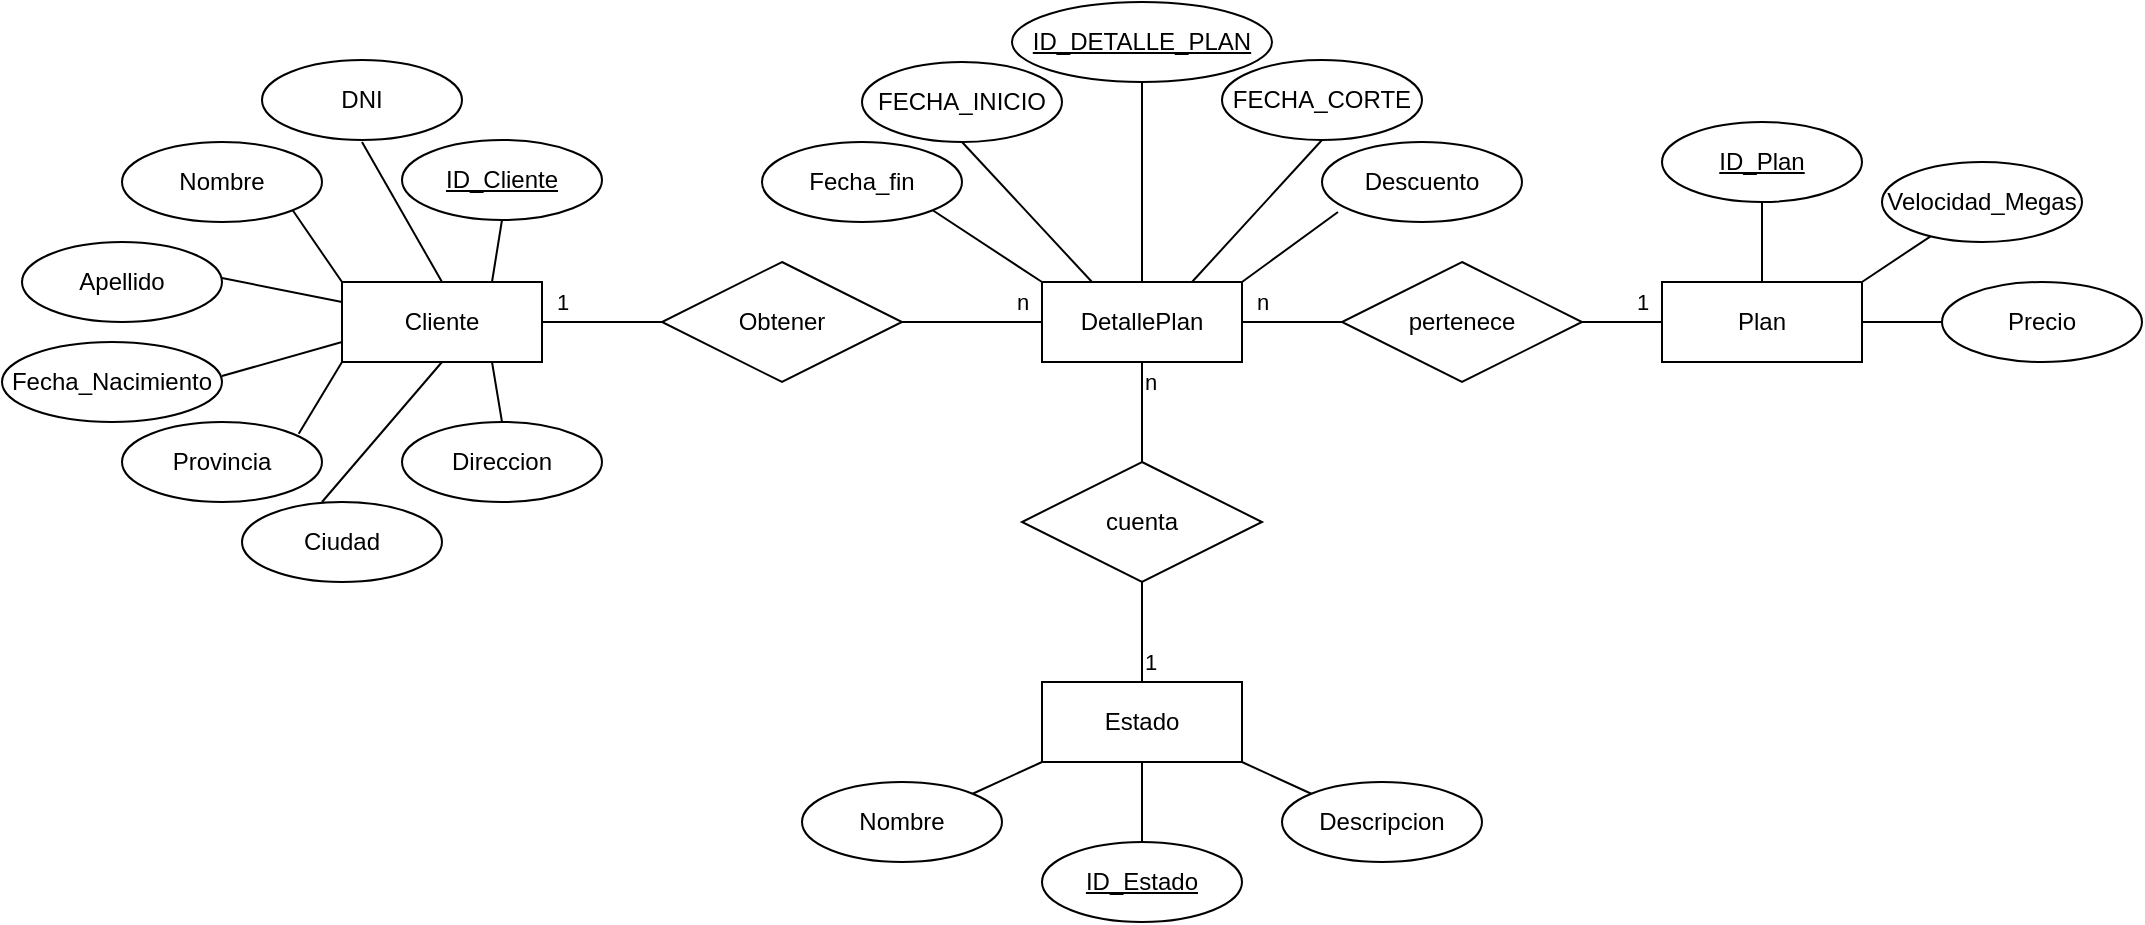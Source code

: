 <mxfile version="24.3.1" type="device">
  <diagram name="Página-1" id="aAVNwj9RUjulyOsycIOe">
    <mxGraphModel dx="2163" dy="761" grid="1" gridSize="10" guides="1" tooltips="1" connect="1" arrows="1" fold="1" page="1" pageScale="1" pageWidth="827" pageHeight="1169" math="0" shadow="0">
      <root>
        <mxCell id="0" />
        <mxCell id="1" parent="0" />
        <mxCell id="7g8Oivj_jU1jaNTbHxk_-7" style="rounded=0;orthogonalLoop=1;jettySize=auto;html=1;entryX=0;entryY=0.5;entryDx=0;entryDy=0;endArrow=none;endFill=0;" edge="1" parent="1" source="7g8Oivj_jU1jaNTbHxk_-1" target="7g8Oivj_jU1jaNTbHxk_-5">
          <mxGeometry relative="1" as="geometry" />
        </mxCell>
        <mxCell id="7g8Oivj_jU1jaNTbHxk_-57" value="1" style="edgeLabel;html=1;align=center;verticalAlign=middle;resizable=0;points=[];" vertex="1" connectable="0" parent="7g8Oivj_jU1jaNTbHxk_-7">
          <mxGeometry x="0.167" y="-3" relative="1" as="geometry">
            <mxPoint x="-25" y="-13" as="offset" />
          </mxGeometry>
        </mxCell>
        <mxCell id="7g8Oivj_jU1jaNTbHxk_-58" value="n" style="edgeLabel;html=1;align=center;verticalAlign=middle;resizable=0;points=[];" vertex="1" connectable="0" parent="7g8Oivj_jU1jaNTbHxk_-7">
          <mxGeometry x="-0.433" y="1" relative="1" as="geometry">
            <mxPoint x="223" y="-9" as="offset" />
          </mxGeometry>
        </mxCell>
        <mxCell id="7g8Oivj_jU1jaNTbHxk_-1" value="Cliente" style="whiteSpace=wrap;html=1;align=center;" vertex="1" parent="1">
          <mxGeometry x="10" y="280" width="100" height="40" as="geometry" />
        </mxCell>
        <mxCell id="7g8Oivj_jU1jaNTbHxk_-9" style="edgeStyle=none;rounded=0;orthogonalLoop=1;jettySize=auto;html=1;exitX=1;exitY=0.5;exitDx=0;exitDy=0;entryX=0;entryY=0.5;entryDx=0;entryDy=0;endArrow=none;endFill=0;" edge="1" parent="1" source="7g8Oivj_jU1jaNTbHxk_-2" target="7g8Oivj_jU1jaNTbHxk_-6">
          <mxGeometry relative="1" as="geometry" />
        </mxCell>
        <mxCell id="7g8Oivj_jU1jaNTbHxk_-59" value="n" style="edgeLabel;html=1;align=center;verticalAlign=middle;resizable=0;points=[];" vertex="1" connectable="0" parent="7g8Oivj_jU1jaNTbHxk_-9">
          <mxGeometry x="-0.44" relative="1" as="geometry">
            <mxPoint x="-4" y="-10" as="offset" />
          </mxGeometry>
        </mxCell>
        <mxCell id="7g8Oivj_jU1jaNTbHxk_-54" style="edgeStyle=none;rounded=0;orthogonalLoop=1;jettySize=auto;html=1;entryX=0.5;entryY=1;entryDx=0;entryDy=0;endArrow=none;endFill=0;" edge="1" parent="1" source="7g8Oivj_jU1jaNTbHxk_-2" target="7g8Oivj_jU1jaNTbHxk_-51">
          <mxGeometry relative="1" as="geometry" />
        </mxCell>
        <mxCell id="7g8Oivj_jU1jaNTbHxk_-2" value="DetallePlan" style="whiteSpace=wrap;html=1;align=center;" vertex="1" parent="1">
          <mxGeometry x="360" y="280" width="100" height="40" as="geometry" />
        </mxCell>
        <mxCell id="7g8Oivj_jU1jaNTbHxk_-47" style="edgeStyle=none;rounded=0;orthogonalLoop=1;jettySize=auto;html=1;entryX=0.5;entryY=1;entryDx=0;entryDy=0;endArrow=none;endFill=0;" edge="1" parent="1" source="7g8Oivj_jU1jaNTbHxk_-3" target="7g8Oivj_jU1jaNTbHxk_-33">
          <mxGeometry relative="1" as="geometry" />
        </mxCell>
        <mxCell id="7g8Oivj_jU1jaNTbHxk_-3" value="Plan" style="whiteSpace=wrap;html=1;align=center;" vertex="1" parent="1">
          <mxGeometry x="670" y="280" width="100" height="40" as="geometry" />
        </mxCell>
        <mxCell id="7g8Oivj_jU1jaNTbHxk_-27" style="edgeStyle=none;rounded=0;orthogonalLoop=1;jettySize=auto;html=1;exitX=0.5;exitY=0;exitDx=0;exitDy=0;entryX=0.5;entryY=1;entryDx=0;entryDy=0;endArrow=none;endFill=0;" edge="1" parent="1" source="7g8Oivj_jU1jaNTbHxk_-4" target="7g8Oivj_jU1jaNTbHxk_-11">
          <mxGeometry relative="1" as="geometry" />
        </mxCell>
        <mxCell id="7g8Oivj_jU1jaNTbHxk_-4" value="Estado" style="whiteSpace=wrap;html=1;align=center;" vertex="1" parent="1">
          <mxGeometry x="360" y="480" width="100" height="40" as="geometry" />
        </mxCell>
        <mxCell id="7g8Oivj_jU1jaNTbHxk_-8" style="edgeStyle=none;rounded=0;orthogonalLoop=1;jettySize=auto;html=1;exitX=1;exitY=0.5;exitDx=0;exitDy=0;entryX=0;entryY=0.5;entryDx=0;entryDy=0;endArrow=none;endFill=0;" edge="1" parent="1" source="7g8Oivj_jU1jaNTbHxk_-5" target="7g8Oivj_jU1jaNTbHxk_-2">
          <mxGeometry relative="1" as="geometry" />
        </mxCell>
        <mxCell id="7g8Oivj_jU1jaNTbHxk_-5" value="Obtener" style="shape=rhombus;perimeter=rhombusPerimeter;whiteSpace=wrap;html=1;align=center;" vertex="1" parent="1">
          <mxGeometry x="170" y="270" width="120" height="60" as="geometry" />
        </mxCell>
        <mxCell id="7g8Oivj_jU1jaNTbHxk_-10" style="edgeStyle=none;rounded=0;orthogonalLoop=1;jettySize=auto;html=1;exitX=1;exitY=0.5;exitDx=0;exitDy=0;entryX=0;entryY=0.5;entryDx=0;entryDy=0;endArrow=none;endFill=0;" edge="1" parent="1" source="7g8Oivj_jU1jaNTbHxk_-6" target="7g8Oivj_jU1jaNTbHxk_-3">
          <mxGeometry relative="1" as="geometry" />
        </mxCell>
        <mxCell id="7g8Oivj_jU1jaNTbHxk_-60" value="1" style="edgeLabel;html=1;align=center;verticalAlign=middle;resizable=0;points=[];" vertex="1" connectable="0" parent="7g8Oivj_jU1jaNTbHxk_-10">
          <mxGeometry x="0.05" y="-2" relative="1" as="geometry">
            <mxPoint x="9" y="-12" as="offset" />
          </mxGeometry>
        </mxCell>
        <mxCell id="7g8Oivj_jU1jaNTbHxk_-6" value="pertenece" style="shape=rhombus;perimeter=rhombusPerimeter;whiteSpace=wrap;html=1;align=center;" vertex="1" parent="1">
          <mxGeometry x="510" y="270" width="120" height="60" as="geometry" />
        </mxCell>
        <mxCell id="7g8Oivj_jU1jaNTbHxk_-28" style="edgeStyle=none;rounded=0;orthogonalLoop=1;jettySize=auto;html=1;exitX=0.5;exitY=0;exitDx=0;exitDy=0;entryX=0.5;entryY=1;entryDx=0;entryDy=0;endArrow=none;endFill=0;" edge="1" parent="1" source="7g8Oivj_jU1jaNTbHxk_-11" target="7g8Oivj_jU1jaNTbHxk_-2">
          <mxGeometry relative="1" as="geometry">
            <Array as="points" />
          </mxGeometry>
        </mxCell>
        <mxCell id="7g8Oivj_jU1jaNTbHxk_-61" value="1" style="edgeLabel;html=1;align=center;verticalAlign=middle;resizable=0;points=[];" vertex="1" connectable="0" parent="7g8Oivj_jU1jaNTbHxk_-28">
          <mxGeometry x="0.24" y="2" relative="1" as="geometry">
            <mxPoint x="6" y="131" as="offset" />
          </mxGeometry>
        </mxCell>
        <mxCell id="7g8Oivj_jU1jaNTbHxk_-62" value="n" style="edgeLabel;html=1;align=center;verticalAlign=middle;resizable=0;points=[];" vertex="1" connectable="0" parent="7g8Oivj_jU1jaNTbHxk_-28">
          <mxGeometry x="-0.04" y="-2" relative="1" as="geometry">
            <mxPoint x="2" y="-16" as="offset" />
          </mxGeometry>
        </mxCell>
        <mxCell id="7g8Oivj_jU1jaNTbHxk_-11" value="cuenta" style="shape=rhombus;perimeter=rhombusPerimeter;whiteSpace=wrap;html=1;align=center;" vertex="1" parent="1">
          <mxGeometry x="350" y="370" width="120" height="60" as="geometry" />
        </mxCell>
        <mxCell id="7g8Oivj_jU1jaNTbHxk_-22" style="edgeStyle=none;rounded=0;orthogonalLoop=1;jettySize=auto;html=1;exitX=0.5;exitY=1;exitDx=0;exitDy=0;entryX=0.5;entryY=0;entryDx=0;entryDy=0;endArrow=none;endFill=0;" edge="1" parent="1" target="7g8Oivj_jU1jaNTbHxk_-1">
          <mxGeometry relative="1" as="geometry">
            <mxPoint x="20" y="210" as="sourcePoint" />
          </mxGeometry>
        </mxCell>
        <mxCell id="7g8Oivj_jU1jaNTbHxk_-21" style="edgeStyle=none;rounded=0;orthogonalLoop=1;jettySize=auto;html=1;exitX=1;exitY=1;exitDx=0;exitDy=0;entryX=0;entryY=0;entryDx=0;entryDy=0;endArrow=none;endFill=0;" edge="1" parent="1" target="7g8Oivj_jU1jaNTbHxk_-1">
          <mxGeometry relative="1" as="geometry">
            <mxPoint x="-14.645" y="244.142" as="sourcePoint" />
          </mxGeometry>
        </mxCell>
        <mxCell id="7g8Oivj_jU1jaNTbHxk_-23" style="edgeStyle=none;rounded=0;orthogonalLoop=1;jettySize=auto;html=1;exitX=1;exitY=0.5;exitDx=0;exitDy=0;entryX=0;entryY=0.25;entryDx=0;entryDy=0;endArrow=none;endFill=0;" edge="1" parent="1" target="7g8Oivj_jU1jaNTbHxk_-1">
          <mxGeometry relative="1" as="geometry">
            <mxPoint x="-50" y="278" as="sourcePoint" />
          </mxGeometry>
        </mxCell>
        <mxCell id="7g8Oivj_jU1jaNTbHxk_-25" style="edgeStyle=none;rounded=0;orthogonalLoop=1;jettySize=auto;html=1;exitX=1;exitY=0;exitDx=0;exitDy=0;entryX=0;entryY=1;entryDx=0;entryDy=0;endArrow=none;endFill=0;" edge="1" parent="1" target="7g8Oivj_jU1jaNTbHxk_-1">
          <mxGeometry relative="1" as="geometry">
            <mxPoint x="-11.645" y="355.858" as="sourcePoint" />
          </mxGeometry>
        </mxCell>
        <mxCell id="7g8Oivj_jU1jaNTbHxk_-26" style="edgeStyle=none;rounded=0;orthogonalLoop=1;jettySize=auto;html=1;exitX=0.4;exitY=0;exitDx=0;exitDy=0;entryX=0.5;entryY=1;entryDx=0;entryDy=0;endArrow=none;endFill=0;exitPerimeter=0;" edge="1" parent="1" source="7g8Oivj_jU1jaNTbHxk_-38" target="7g8Oivj_jU1jaNTbHxk_-1">
          <mxGeometry relative="1" as="geometry">
            <mxPoint x="60" y="350" as="sourcePoint" />
          </mxGeometry>
        </mxCell>
        <mxCell id="7g8Oivj_jU1jaNTbHxk_-24" style="edgeStyle=none;rounded=0;orthogonalLoop=1;jettySize=auto;html=1;exitX=1;exitY=0.5;exitDx=0;exitDy=0;entryX=0;entryY=0.75;entryDx=0;entryDy=0;endArrow=none;endFill=0;" edge="1" parent="1" target="7g8Oivj_jU1jaNTbHxk_-1">
          <mxGeometry relative="1" as="geometry">
            <mxPoint x="-50" y="327" as="sourcePoint" />
          </mxGeometry>
        </mxCell>
        <mxCell id="7g8Oivj_jU1jaNTbHxk_-50" style="edgeStyle=none;rounded=0;orthogonalLoop=1;jettySize=auto;html=1;entryX=1;entryY=0;entryDx=0;entryDy=0;endArrow=none;endFill=0;exitX=0.08;exitY=0.875;exitDx=0;exitDy=0;exitPerimeter=0;" edge="1" parent="1" source="7g8Oivj_jU1jaNTbHxk_-29" target="7g8Oivj_jU1jaNTbHxk_-2">
          <mxGeometry relative="1" as="geometry">
            <mxPoint x="500" y="270" as="sourcePoint" />
          </mxGeometry>
        </mxCell>
        <mxCell id="7g8Oivj_jU1jaNTbHxk_-29" value="Descuento" style="ellipse;whiteSpace=wrap;html=1;align=center;" vertex="1" parent="1">
          <mxGeometry x="500" y="210" width="100" height="40" as="geometry" />
        </mxCell>
        <mxCell id="7g8Oivj_jU1jaNTbHxk_-49" style="edgeStyle=none;rounded=0;orthogonalLoop=1;jettySize=auto;html=1;exitX=0;exitY=0.5;exitDx=0;exitDy=0;entryX=1;entryY=0.5;entryDx=0;entryDy=0;endArrow=none;endFill=0;" edge="1" parent="1" source="7g8Oivj_jU1jaNTbHxk_-30" target="7g8Oivj_jU1jaNTbHxk_-3">
          <mxGeometry relative="1" as="geometry" />
        </mxCell>
        <mxCell id="7g8Oivj_jU1jaNTbHxk_-30" value="Precio" style="ellipse;whiteSpace=wrap;html=1;align=center;" vertex="1" parent="1">
          <mxGeometry x="810" y="280" width="100" height="40" as="geometry" />
        </mxCell>
        <mxCell id="7g8Oivj_jU1jaNTbHxk_-48" style="edgeStyle=none;rounded=0;orthogonalLoop=1;jettySize=auto;html=1;endArrow=none;endFill=0;entryX=1;entryY=0;entryDx=0;entryDy=0;" edge="1" parent="1" source="7g8Oivj_jU1jaNTbHxk_-31" target="7g8Oivj_jU1jaNTbHxk_-3">
          <mxGeometry relative="1" as="geometry">
            <mxPoint x="760" y="270" as="targetPoint" />
          </mxGeometry>
        </mxCell>
        <mxCell id="7g8Oivj_jU1jaNTbHxk_-31" value="Velocidad_Megas" style="ellipse;whiteSpace=wrap;html=1;align=center;" vertex="1" parent="1">
          <mxGeometry x="780" y="220" width="100" height="40" as="geometry" />
        </mxCell>
        <mxCell id="7g8Oivj_jU1jaNTbHxk_-33" value="ID_Plan" style="ellipse;whiteSpace=wrap;html=1;align=center;fontStyle=4;" vertex="1" parent="1">
          <mxGeometry x="670" y="200" width="100" height="40" as="geometry" />
        </mxCell>
        <mxCell id="7g8Oivj_jU1jaNTbHxk_-42" style="edgeStyle=none;rounded=0;orthogonalLoop=1;jettySize=auto;html=1;exitX=0.5;exitY=0;exitDx=0;exitDy=0;entryX=0.5;entryY=1;entryDx=0;entryDy=0;endArrow=none;endFill=0;" edge="1" parent="1" source="7g8Oivj_jU1jaNTbHxk_-34" target="7g8Oivj_jU1jaNTbHxk_-4">
          <mxGeometry relative="1" as="geometry" />
        </mxCell>
        <mxCell id="7g8Oivj_jU1jaNTbHxk_-34" value="ID_Estado" style="ellipse;whiteSpace=wrap;html=1;align=center;fontStyle=4;" vertex="1" parent="1">
          <mxGeometry x="360" y="560" width="100" height="40" as="geometry" />
        </mxCell>
        <mxCell id="7g8Oivj_jU1jaNTbHxk_-43" style="edgeStyle=none;rounded=0;orthogonalLoop=1;jettySize=auto;html=1;exitX=1;exitY=0;exitDx=0;exitDy=0;entryX=0;entryY=1;entryDx=0;entryDy=0;endArrow=none;endFill=0;" edge="1" parent="1" source="7g8Oivj_jU1jaNTbHxk_-35" target="7g8Oivj_jU1jaNTbHxk_-4">
          <mxGeometry relative="1" as="geometry" />
        </mxCell>
        <mxCell id="7g8Oivj_jU1jaNTbHxk_-35" value="Nombre" style="ellipse;whiteSpace=wrap;html=1;align=center;" vertex="1" parent="1">
          <mxGeometry x="240" y="530" width="100" height="40" as="geometry" />
        </mxCell>
        <mxCell id="7g8Oivj_jU1jaNTbHxk_-46" style="edgeStyle=none;rounded=0;orthogonalLoop=1;jettySize=auto;html=1;exitX=0;exitY=0;exitDx=0;exitDy=0;entryX=1;entryY=1;entryDx=0;entryDy=0;endArrow=none;endFill=0;" edge="1" parent="1" source="7g8Oivj_jU1jaNTbHxk_-36" target="7g8Oivj_jU1jaNTbHxk_-4">
          <mxGeometry relative="1" as="geometry" />
        </mxCell>
        <mxCell id="7g8Oivj_jU1jaNTbHxk_-36" value="Descripcion" style="ellipse;whiteSpace=wrap;html=1;align=center;" vertex="1" parent="1">
          <mxGeometry x="480" y="530" width="100" height="40" as="geometry" />
        </mxCell>
        <mxCell id="7g8Oivj_jU1jaNTbHxk_-37" value="Nombre" style="ellipse;whiteSpace=wrap;html=1;align=center;" vertex="1" parent="1">
          <mxGeometry x="-100" y="210" width="100" height="40" as="geometry" />
        </mxCell>
        <mxCell id="7g8Oivj_jU1jaNTbHxk_-38" value="Ciudad" style="ellipse;whiteSpace=wrap;html=1;align=center;" vertex="1" parent="1">
          <mxGeometry x="-40" y="390" width="100" height="40" as="geometry" />
        </mxCell>
        <mxCell id="7g8Oivj_jU1jaNTbHxk_-39" value="Provincia" style="ellipse;whiteSpace=wrap;html=1;align=center;" vertex="1" parent="1">
          <mxGeometry x="-100" y="350" width="100" height="40" as="geometry" />
        </mxCell>
        <mxCell id="7g8Oivj_jU1jaNTbHxk_-40" value="Fecha_Nacimiento" style="ellipse;whiteSpace=wrap;html=1;align=center;" vertex="1" parent="1">
          <mxGeometry x="-160" y="310" width="110" height="40" as="geometry" />
        </mxCell>
        <mxCell id="7g8Oivj_jU1jaNTbHxk_-41" value="Apellido" style="ellipse;whiteSpace=wrap;html=1;align=center;" vertex="1" parent="1">
          <mxGeometry x="-150" y="260" width="100" height="40" as="geometry" />
        </mxCell>
        <mxCell id="7g8Oivj_jU1jaNTbHxk_-51" value="ID_DETALLE_PLAN" style="ellipse;whiteSpace=wrap;html=1;align=center;fontStyle=4;" vertex="1" parent="1">
          <mxGeometry x="345" y="140" width="130" height="40" as="geometry" />
        </mxCell>
        <mxCell id="7g8Oivj_jU1jaNTbHxk_-55" style="edgeStyle=none;rounded=0;orthogonalLoop=1;jettySize=auto;html=1;exitX=0.5;exitY=1;exitDx=0;exitDy=0;entryX=0.25;entryY=0;entryDx=0;entryDy=0;endArrow=none;endFill=0;" edge="1" parent="1" source="7g8Oivj_jU1jaNTbHxk_-52" target="7g8Oivj_jU1jaNTbHxk_-2">
          <mxGeometry relative="1" as="geometry" />
        </mxCell>
        <mxCell id="7g8Oivj_jU1jaNTbHxk_-52" value="FECHA_INICIO" style="ellipse;whiteSpace=wrap;html=1;align=center;" vertex="1" parent="1">
          <mxGeometry x="270" y="170" width="100" height="40" as="geometry" />
        </mxCell>
        <mxCell id="7g8Oivj_jU1jaNTbHxk_-56" style="edgeStyle=none;rounded=0;orthogonalLoop=1;jettySize=auto;html=1;exitX=0.5;exitY=1;exitDx=0;exitDy=0;entryX=0.75;entryY=0;entryDx=0;entryDy=0;endArrow=none;endFill=0;" edge="1" parent="1" source="7g8Oivj_jU1jaNTbHxk_-53" target="7g8Oivj_jU1jaNTbHxk_-2">
          <mxGeometry relative="1" as="geometry" />
        </mxCell>
        <mxCell id="7g8Oivj_jU1jaNTbHxk_-53" value="FECHA_CORTE" style="ellipse;whiteSpace=wrap;html=1;align=center;" vertex="1" parent="1">
          <mxGeometry x="450" y="169" width="100" height="40" as="geometry" />
        </mxCell>
        <mxCell id="7g8Oivj_jU1jaNTbHxk_-64" style="edgeStyle=none;rounded=0;orthogonalLoop=1;jettySize=auto;html=1;exitX=0.5;exitY=1;exitDx=0;exitDy=0;entryX=0.75;entryY=0;entryDx=0;entryDy=0;endArrow=none;endFill=0;" edge="1" parent="1" source="7g8Oivj_jU1jaNTbHxk_-63" target="7g8Oivj_jU1jaNTbHxk_-1">
          <mxGeometry relative="1" as="geometry" />
        </mxCell>
        <mxCell id="7g8Oivj_jU1jaNTbHxk_-63" value="ID_Cliente" style="ellipse;whiteSpace=wrap;html=1;align=center;fontStyle=4;" vertex="1" parent="1">
          <mxGeometry x="40" y="209" width="100" height="40" as="geometry" />
        </mxCell>
        <mxCell id="7g8Oivj_jU1jaNTbHxk_-65" value="DNI" style="ellipse;whiteSpace=wrap;html=1;align=center;" vertex="1" parent="1">
          <mxGeometry x="-30" y="169" width="100" height="40" as="geometry" />
        </mxCell>
        <mxCell id="7g8Oivj_jU1jaNTbHxk_-67" style="edgeStyle=none;rounded=0;orthogonalLoop=1;jettySize=auto;html=1;exitX=1;exitY=1;exitDx=0;exitDy=0;entryX=0;entryY=0;entryDx=0;entryDy=0;endArrow=none;endFill=0;" edge="1" parent="1" source="7g8Oivj_jU1jaNTbHxk_-66" target="7g8Oivj_jU1jaNTbHxk_-2">
          <mxGeometry relative="1" as="geometry" />
        </mxCell>
        <mxCell id="7g8Oivj_jU1jaNTbHxk_-66" value="Fecha_fin" style="ellipse;whiteSpace=wrap;html=1;align=center;" vertex="1" parent="1">
          <mxGeometry x="220" y="210" width="100" height="40" as="geometry" />
        </mxCell>
        <mxCell id="7g8Oivj_jU1jaNTbHxk_-69" style="edgeStyle=none;rounded=0;orthogonalLoop=1;jettySize=auto;html=1;exitX=0.5;exitY=0;exitDx=0;exitDy=0;entryX=0.75;entryY=1;entryDx=0;entryDy=0;endArrow=none;endFill=0;" edge="1" parent="1" source="7g8Oivj_jU1jaNTbHxk_-68" target="7g8Oivj_jU1jaNTbHxk_-1">
          <mxGeometry relative="1" as="geometry" />
        </mxCell>
        <mxCell id="7g8Oivj_jU1jaNTbHxk_-68" value="Direccion" style="ellipse;whiteSpace=wrap;html=1;align=center;" vertex="1" parent="1">
          <mxGeometry x="40" y="350" width="100" height="40" as="geometry" />
        </mxCell>
      </root>
    </mxGraphModel>
  </diagram>
</mxfile>
